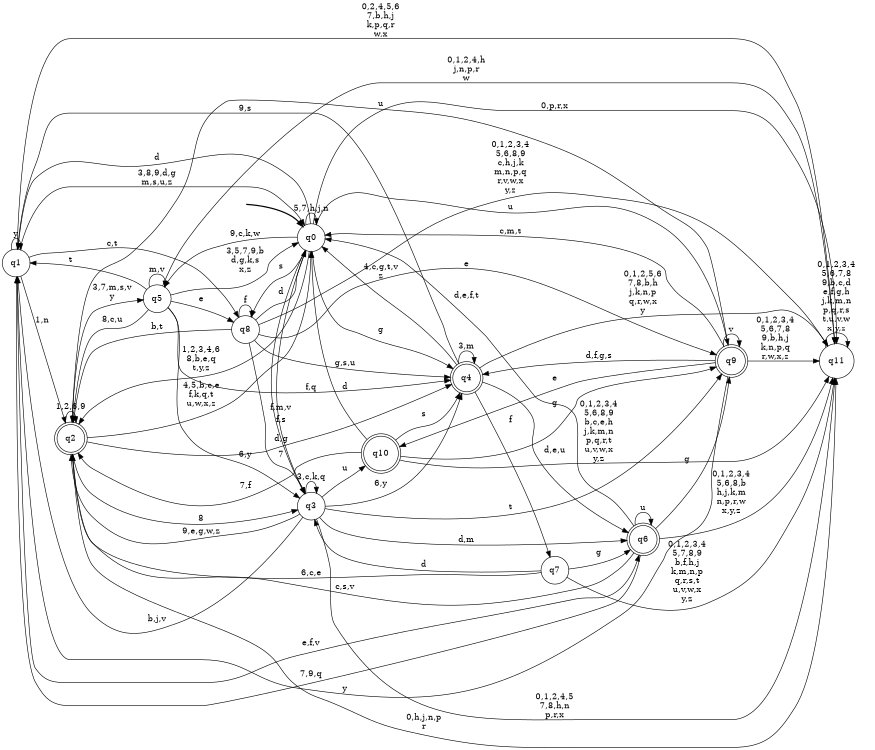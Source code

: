 digraph BlueStar {
__start0 [style = invis, shape = none, label = "", width = 0, height = 0];

rankdir=LR;
size="8,5";

s0 [style="filled", color="black", fillcolor="white" shape="circle", label="q0"];
s1 [style="filled", color="black", fillcolor="white" shape="circle", label="q1"];
s2 [style="rounded,filled", color="black", fillcolor="white" shape="doublecircle", label="q2"];
s3 [style="filled", color="black", fillcolor="white" shape="circle", label="q3"];
s4 [style="rounded,filled", color="black", fillcolor="white" shape="doublecircle", label="q4"];
s5 [style="filled", color="black", fillcolor="white" shape="circle", label="q5"];
s6 [style="rounded,filled", color="black", fillcolor="white" shape="doublecircle", label="q6"];
s7 [style="filled", color="black", fillcolor="white" shape="circle", label="q7"];
s8 [style="filled", color="black", fillcolor="white" shape="circle", label="q8"];
s9 [style="rounded,filled", color="black", fillcolor="white" shape="doublecircle", label="q9"];
s10 [style="rounded,filled", color="black", fillcolor="white" shape="doublecircle", label="q10"];
s11 [style="filled", color="black", fillcolor="white" shape="circle", label="q11"];
subgraph cluster_main { 
	graph [pad=".75", ranksep="0.15", nodesep="0.15"];
	 style=invis; 
	__start0 -> s0 [penwidth=2];
}
s0 -> s0 [label="5,7,h,j,n"];
s0 -> s1 [label="d"];
s0 -> s2 [label="1,2,3,4,6\n8,b,e,q\nt,y,z"];
s0 -> s3 [label="f,m,v"];
s0 -> s4 [label="g"];
s0 -> s5 [label="9,c,k,w"];
s0 -> s8 [label="s"];
s0 -> s9 [label="u"];
s0 -> s11 [label="0,p,r,x"];
s1 -> s0 [label="3,8,9,d,g\nm,s,u,z"];
s1 -> s1 [label="y"];
s1 -> s2 [label="1,n"];
s1 -> s6 [label="e,f,v"];
s1 -> s8 [label="c,t"];
s1 -> s11 [label="0,2,4,5,6\n7,b,h,j\nk,p,q,r\nw,x"];
s2 -> s0 [label="4,5,b,c,e\nf,k,q,t\nu,w,x,z"];
s2 -> s2 [label="1,2,6,9"];
s2 -> s3 [label="8"];
s2 -> s4 [label="d,g"];
s2 -> s5 [label="3,7,m,s,v\ny"];
s2 -> s11 [label="0,h,j,n,p\nr"];
s3 -> s0 [label="f,s"];
s3 -> s1 [label="b,j,v"];
s3 -> s2 [label="9,e,g,w,z"];
s3 -> s3 [label="3,c,k,q"];
s3 -> s4 [label="6,y"];
s3 -> s6 [label="d,m"];
s3 -> s9 [label="t"];
s3 -> s10 [label="u"];
s3 -> s11 [label="0,1,2,4,5\n7,8,h,n\np,r,x"];
s4 -> s0 [label="4,c,g,t,v\nz"];
s4 -> s1 [label="9,s"];
s4 -> s4 [label="3,m"];
s4 -> s6 [label="d,e,u"];
s4 -> s7 [label="f"];
s4 -> s11 [label="0,1,2,5,6\n7,8,b,h\nj,k,n,p\nq,r,w,x\ny"];
s5 -> s0 [label="3,5,7,9,b\nd,g,k,s\nx,z"];
s5 -> s1 [label="t"];
s5 -> s2 [label="8,c,u"];
s5 -> s3 [label="6,y"];
s5 -> s4 [label="f,q"];
s5 -> s5 [label="m,v"];
s5 -> s8 [label="e"];
s5 -> s11 [label="0,1,2,4,h\nj,n,p,r\nw"];
s6 -> s0 [label="d,e,f,t"];
s6 -> s1 [label="7,9,q"];
s6 -> s2 [label="c,s,v"];
s6 -> s6 [label="u"];
s6 -> s9 [label="g"];
s6 -> s11 [label="0,1,2,3,4\n5,6,8,b\nh,j,k,m\nn,p,r,w\nx,y,z"];
s7 -> s2 [label="6,c,e"];
s7 -> s3 [label="d"];
s7 -> s6 [label="g"];
s7 -> s11 [label="0,1,2,3,4\n5,7,8,9\nb,f,h,j\nk,m,n,p\nq,r,s,t\nu,v,w,x\ny,z"];
s8 -> s0 [label="d"];
s8 -> s2 [label="b,t"];
s8 -> s3 [label="7"];
s8 -> s4 [label="g,s,u"];
s8 -> s8 [label="f"];
s8 -> s9 [label="e"];
s8 -> s11 [label="0,1,2,3,4\n5,6,8,9\nc,h,j,k\nm,n,p,q\nr,v,w,x\ny,z"];
s9 -> s0 [label="c,m,t"];
s9 -> s1 [label="y"];
s9 -> s2 [label="u"];
s9 -> s4 [label="d,f,g,s"];
s9 -> s9 [label="v"];
s9 -> s10 [label="e"];
s9 -> s11 [label="0,1,2,3,4\n5,6,7,8\n9,b,h,j\nk,n,p,q\nr,w,x,z"];
s10 -> s0 [label="d"];
s10 -> s2 [label="7,f"];
s10 -> s4 [label="s"];
s10 -> s9 [label="g"];
s10 -> s11 [label="0,1,2,3,4\n5,6,8,9\nb,c,e,h\nj,k,m,n\np,q,r,t\nu,v,w,x\ny,z"];
s11 -> s11 [label="0,1,2,3,4\n5,6,7,8\n9,b,c,d\ne,f,g,h\nj,k,m,n\np,q,r,s\nt,u,v,w\nx,y,z"];

}